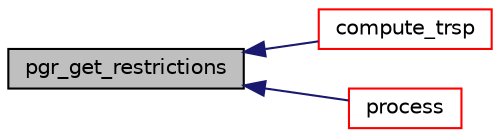 digraph "pgr_get_restrictions"
{
  edge [fontname="Helvetica",fontsize="10",labelfontname="Helvetica",labelfontsize="10"];
  node [fontname="Helvetica",fontsize="10",shape=record];
  rankdir="LR";
  Node32 [label="pgr_get_restrictions",height=0.2,width=0.4,color="black", fillcolor="grey75", style="filled", fontcolor="black"];
  Node32 -> Node33 [dir="back",color="midnightblue",fontsize="10",style="solid",fontname="Helvetica"];
  Node33 [label="compute_trsp",height=0.2,width=0.4,color="red", fillcolor="white", style="filled",URL="$new__trsp_8c.html#a4b6c631c8d12b27e5c230ecdb589d414"];
  Node32 -> Node35 [dir="back",color="midnightblue",fontsize="10",style="solid",fontname="Helvetica"];
  Node35 [label="process",height=0.2,width=0.4,color="red", fillcolor="white", style="filled",URL="$turnRestrictedPath_8c.html#aee78cab7e921a7d41f17f31d9b56985a"];
}
